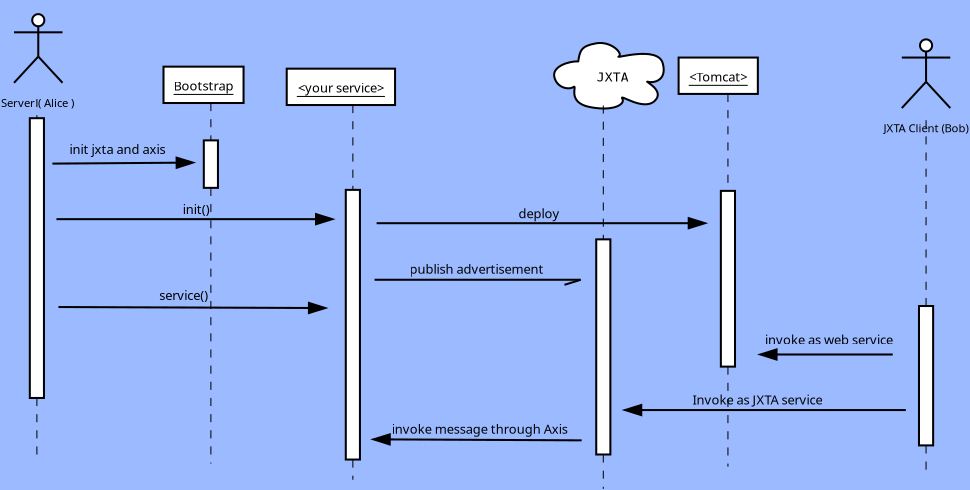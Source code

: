 <?xml version="1.0"?>
<dia:diagram xmlns:dia="http://www.lysator.liu.se/~alla/dia/">
  <dia:layer name="Background" visible="true">
    <dia:object type="UML - Lifeline" version="0" id="O0">
      <dia:attribute name="obj_pos">
        <dia:point val="9.382,8.552"/>
      </dia:attribute>
      <dia:attribute name="obj_bb">
        <dia:rectangle val="9.032,8.527;9.732,26.375"/>
      </dia:attribute>
      <dia:attribute name="conn_endpoints">
        <dia:point val="9.382,8.552"/>
        <dia:point val="9.382,26.35"/>
      </dia:attribute>
      <dia:attribute name="rtop">
        <dia:real val="0.95"/>
      </dia:attribute>
      <dia:attribute name="rbot">
        <dia:real val="14.8"/>
      </dia:attribute>
      <dia:attribute name="draw_focus">
        <dia:boolean val="true"/>
      </dia:attribute>
      <dia:attribute name="draw_cross">
        <dia:boolean val="false"/>
      </dia:attribute>
    </dia:object>
    <dia:object type="UML - Actor" version="0" id="O1">
      <dia:attribute name="obj_pos">
        <dia:point val="9.45,6.05"/>
      </dia:attribute>
      <dia:attribute name="obj_bb">
        <dia:rectangle val="6.989,3.7;11.911,9.181"/>
      </dia:attribute>
      <dia:attribute name="elem_corner">
        <dia:point val="8.2,3.75"/>
      </dia:attribute>
      <dia:attribute name="elem_width">
        <dia:real val="2.5"/>
      </dia:attribute>
      <dia:attribute name="elem_height">
        <dia:real val="4.6"/>
      </dia:attribute>
      <dia:attribute name="text">
        <dia:composite type="text">
          <dia:attribute name="string">
            <dia:string>#Server ( Alice )#</dia:string>
          </dia:attribute>
          <dia:attribute name="font">
            <dia:font name="Helvetica"/>
          </dia:attribute>
          <dia:attribute name="height">
            <dia:real val="0.7"/>
          </dia:attribute>
          <dia:attribute name="pos">
            <dia:point val="9.45,9.05"/>
          </dia:attribute>
          <dia:attribute name="color">
            <dia:color val="#000000"/>
          </dia:attribute>
          <dia:attribute name="alignment">
            <dia:enum val="1"/>
          </dia:attribute>
        </dia:composite>
      </dia:attribute>
    </dia:object>
    <dia:object type="UML - Actor" version="0" id="O2">
      <dia:attribute name="obj_pos">
        <dia:point val="53.4,7.3"/>
      </dia:attribute>
      <dia:attribute name="obj_bb">
        <dia:rectangle val="50.451,4.95;56.349,10.431"/>
      </dia:attribute>
      <dia:attribute name="elem_corner">
        <dia:point val="52.15,5"/>
      </dia:attribute>
      <dia:attribute name="elem_width">
        <dia:real val="2.5"/>
      </dia:attribute>
      <dia:attribute name="elem_height">
        <dia:real val="4.6"/>
      </dia:attribute>
      <dia:attribute name="text">
        <dia:composite type="text">
          <dia:attribute name="string">
            <dia:string>#JXTA Client (Bob)#</dia:string>
          </dia:attribute>
          <dia:attribute name="font">
            <dia:font name="Helvetica"/>
          </dia:attribute>
          <dia:attribute name="height">
            <dia:real val="0.7"/>
          </dia:attribute>
          <dia:attribute name="pos">
            <dia:point val="53.4,10.3"/>
          </dia:attribute>
          <dia:attribute name="color">
            <dia:color val="#000000"/>
          </dia:attribute>
          <dia:attribute name="alignment">
            <dia:enum val="1"/>
          </dia:attribute>
        </dia:composite>
      </dia:attribute>
    </dia:object>
    <dia:object type="Standard - Text" version="0" id="O3">
      <dia:attribute name="obj_pos">
        <dia:point val="26,26"/>
      </dia:attribute>
      <dia:attribute name="obj_bb">
        <dia:rectangle val="25.95,25.263;26,26.263"/>
      </dia:attribute>
      <dia:attribute name="text">
        <dia:composite type="text">
          <dia:attribute name="string">
            <dia:string>##</dia:string>
          </dia:attribute>
          <dia:attribute name="font">
            <dia:font name="Courier"/>
          </dia:attribute>
          <dia:attribute name="height">
            <dia:real val="1"/>
          </dia:attribute>
          <dia:attribute name="pos">
            <dia:point val="26,26"/>
          </dia:attribute>
          <dia:attribute name="color">
            <dia:color val="#000000"/>
          </dia:attribute>
          <dia:attribute name="alignment">
            <dia:enum val="1"/>
          </dia:attribute>
        </dia:composite>
      </dia:attribute>
    </dia:object>
    <dia:object type="Standard - Text" version="0" id="O4">
      <dia:attribute name="obj_pos">
        <dia:point val="14,26"/>
      </dia:attribute>
      <dia:attribute name="obj_bb">
        <dia:rectangle val="13.95,25.41;14,26.21"/>
      </dia:attribute>
      <dia:attribute name="text">
        <dia:composite type="text">
          <dia:attribute name="string">
            <dia:string>##</dia:string>
          </dia:attribute>
          <dia:attribute name="font">
            <dia:font name="Courier"/>
          </dia:attribute>
          <dia:attribute name="height">
            <dia:real val="0.8"/>
          </dia:attribute>
          <dia:attribute name="pos">
            <dia:point val="14,26"/>
          </dia:attribute>
          <dia:attribute name="color">
            <dia:color val="#000000"/>
          </dia:attribute>
          <dia:attribute name="alignment">
            <dia:enum val="1"/>
          </dia:attribute>
        </dia:composite>
      </dia:attribute>
    </dia:object>
    <dia:object type="UML - Lifeline" version="0" id="O5">
      <dia:attribute name="obj_pos">
        <dia:point val="53.4,9.6"/>
      </dia:attribute>
      <dia:attribute name="obj_bb">
        <dia:rectangle val="53.05,9.575;53.75,27.275"/>
      </dia:attribute>
      <dia:attribute name="conn_endpoints">
        <dia:point val="53.4,9.6"/>
        <dia:point val="53.4,27.25"/>
      </dia:attribute>
      <dia:attribute name="rtop">
        <dia:real val="9.2"/>
      </dia:attribute>
      <dia:attribute name="rbot">
        <dia:real val="16.1"/>
      </dia:attribute>
      <dia:attribute name="draw_focus">
        <dia:boolean val="true"/>
      </dia:attribute>
      <dia:attribute name="draw_cross">
        <dia:boolean val="false"/>
      </dia:attribute>
      <dia:connections>
        <dia:connection handle="0" to="O2" connection="6"/>
      </dia:connections>
    </dia:object>
    <dia:object type="UML - Objet" version="0" id="O6">
      <dia:attribute name="obj_pos">
        <dia:point val="15.65,6.95"/>
      </dia:attribute>
      <dia:attribute name="obj_bb">
        <dia:rectangle val="15.6,6.9;20.391,8.8"/>
      </dia:attribute>
      <dia:attribute name="elem_corner">
        <dia:point val="15.65,6.95"/>
      </dia:attribute>
      <dia:attribute name="elem_width">
        <dia:real val="4.691"/>
      </dia:attribute>
      <dia:attribute name="elem_height">
        <dia:real val="1.8"/>
      </dia:attribute>
      <dia:attribute name="text">
        <dia:composite type="text">
          <dia:attribute name="string">
            <dia:string>#Bootstrap#</dia:string>
          </dia:attribute>
          <dia:attribute name="font">
            <dia:font name="Helvetica"/>
          </dia:attribute>
          <dia:attribute name="height">
            <dia:real val="0.8"/>
          </dia:attribute>
          <dia:attribute name="pos">
            <dia:point val="17.995,8.1"/>
          </dia:attribute>
          <dia:attribute name="color">
            <dia:color val="#000000"/>
          </dia:attribute>
          <dia:attribute name="alignment">
            <dia:enum val="1"/>
          </dia:attribute>
        </dia:composite>
      </dia:attribute>
      <dia:attribute name="stereotype">
        <dia:string/>
      </dia:attribute>
      <dia:attribute name="exstate">
        <dia:string/>
      </dia:attribute>
      <dia:attribute name="attrib">
        <dia:composite type="text">
          <dia:attribute name="string">
            <dia:string>##</dia:string>
          </dia:attribute>
          <dia:attribute name="font">
            <dia:font name="Helvetica"/>
          </dia:attribute>
          <dia:attribute name="height">
            <dia:real val="0.8"/>
          </dia:attribute>
          <dia:attribute name="pos">
            <dia:point val="0,0"/>
          </dia:attribute>
          <dia:attribute name="color">
            <dia:color val="#000000"/>
          </dia:attribute>
          <dia:attribute name="alignment">
            <dia:enum val="0"/>
          </dia:attribute>
        </dia:composite>
      </dia:attribute>
      <dia:attribute name="is_active">
        <dia:boolean val="false"/>
      </dia:attribute>
      <dia:attribute name="show_attribs">
        <dia:boolean val="false"/>
      </dia:attribute>
      <dia:attribute name="multiple">
        <dia:boolean val="false"/>
      </dia:attribute>
    </dia:object>
    <dia:object type="UML - Lifeline" version="0" id="O7">
      <dia:attribute name="obj_pos">
        <dia:point val="17.995,8.75"/>
      </dia:attribute>
      <dia:attribute name="obj_bb">
        <dia:rectangle val="17.645,8.725;18.345,26.625"/>
      </dia:attribute>
      <dia:attribute name="conn_endpoints">
        <dia:point val="17.995,8.75"/>
        <dia:point val="17.995,26.6"/>
      </dia:attribute>
      <dia:attribute name="rtop">
        <dia:real val="1.85"/>
      </dia:attribute>
      <dia:attribute name="rbot">
        <dia:real val="4.2"/>
      </dia:attribute>
      <dia:attribute name="draw_focus">
        <dia:boolean val="true"/>
      </dia:attribute>
      <dia:attribute name="draw_cross">
        <dia:boolean val="false"/>
      </dia:attribute>
      <dia:connections>
        <dia:connection handle="0" to="O6" connection="6"/>
      </dia:connections>
    </dia:object>
    <dia:object type="UML - Message" version="0" id="O8">
      <dia:attribute name="obj_pos">
        <dia:point val="10.15,11.75"/>
      </dia:attribute>
      <dia:attribute name="obj_bb">
        <dia:rectangle val="10.1,10.625;17.2,12.1"/>
      </dia:attribute>
      <dia:attribute name="conn_endpoints">
        <dia:point val="10.15,11.75"/>
        <dia:point val="17.15,11.7"/>
      </dia:attribute>
      <dia:attribute name="text">
        <dia:string>#init jxta and axis#</dia:string>
      </dia:attribute>
      <dia:attribute name="text_pos">
        <dia:point val="13.375,11.275"/>
      </dia:attribute>
      <dia:attribute name="type">
        <dia:int val="0"/>
      </dia:attribute>
    </dia:object>
    <dia:object type="UML - Objet" version="0" id="O9">
      <dia:attribute name="obj_pos">
        <dia:point val="21.75,7.05"/>
      </dia:attribute>
      <dia:attribute name="obj_bb">
        <dia:rectangle val="21.7,7;28.349,8.9"/>
      </dia:attribute>
      <dia:attribute name="elem_corner">
        <dia:point val="21.75,7.05"/>
      </dia:attribute>
      <dia:attribute name="elem_width">
        <dia:real val="6.549"/>
      </dia:attribute>
      <dia:attribute name="elem_height">
        <dia:real val="1.8"/>
      </dia:attribute>
      <dia:attribute name="text">
        <dia:composite type="text">
          <dia:attribute name="string">
            <dia:string>#&lt;your service&gt;#</dia:string>
          </dia:attribute>
          <dia:attribute name="font">
            <dia:font name="Helvetica"/>
          </dia:attribute>
          <dia:attribute name="height">
            <dia:real val="0.8"/>
          </dia:attribute>
          <dia:attribute name="pos">
            <dia:point val="25.024,8.2"/>
          </dia:attribute>
          <dia:attribute name="color">
            <dia:color val="#000000"/>
          </dia:attribute>
          <dia:attribute name="alignment">
            <dia:enum val="1"/>
          </dia:attribute>
        </dia:composite>
      </dia:attribute>
      <dia:attribute name="stereotype">
        <dia:string/>
      </dia:attribute>
      <dia:attribute name="exstate">
        <dia:string/>
      </dia:attribute>
      <dia:attribute name="attrib">
        <dia:composite type="text">
          <dia:attribute name="string">
            <dia:string>##</dia:string>
          </dia:attribute>
          <dia:attribute name="font">
            <dia:font name="Helvetica"/>
          </dia:attribute>
          <dia:attribute name="height">
            <dia:real val="0.8"/>
          </dia:attribute>
          <dia:attribute name="pos">
            <dia:point val="0,0"/>
          </dia:attribute>
          <dia:attribute name="color">
            <dia:color val="#000000"/>
          </dia:attribute>
          <dia:attribute name="alignment">
            <dia:enum val="0"/>
          </dia:attribute>
        </dia:composite>
      </dia:attribute>
      <dia:attribute name="is_active">
        <dia:boolean val="false"/>
      </dia:attribute>
      <dia:attribute name="show_attribs">
        <dia:boolean val="false"/>
      </dia:attribute>
      <dia:attribute name="multiple">
        <dia:boolean val="false"/>
      </dia:attribute>
    </dia:object>
    <dia:object type="Network - Cloud" version="0" id="O10">
      <dia:attribute name="obj_pos">
        <dia:point val="34.986,5.778"/>
      </dia:attribute>
      <dia:attribute name="obj_bb">
        <dia:rectangle val="34.462,5.254;40.938,9.546"/>
      </dia:attribute>
      <dia:attribute name="elem_corner">
        <dia:point val="34.986,5.778"/>
      </dia:attribute>
      <dia:attribute name="elem_width">
        <dia:real val="5.427"/>
      </dia:attribute>
      <dia:attribute name="elem_height">
        <dia:real val="3.245"/>
      </dia:attribute>
      <dia:attribute name="show_background">
        <dia:boolean val="true"/>
      </dia:attribute>
      <dia:attribute name="flip_horizontal">
        <dia:boolean val="false"/>
      </dia:attribute>
      <dia:attribute name="flip_vertical">
        <dia:boolean val="false"/>
      </dia:attribute>
      <dia:attribute name="padding">
        <dia:real val="0.354"/>
      </dia:attribute>
      <dia:attribute name="text">
        <dia:composite type="text">
          <dia:attribute name="string">
            <dia:string>#JXTA#</dia:string>
          </dia:attribute>
          <dia:attribute name="font">
            <dia:font name="Courier"/>
          </dia:attribute>
          <dia:attribute name="height">
            <dia:real val="0.8"/>
          </dia:attribute>
          <dia:attribute name="pos">
            <dia:point val="37.846,7.647"/>
          </dia:attribute>
          <dia:attribute name="color">
            <dia:color val="#000000"/>
          </dia:attribute>
          <dia:attribute name="alignment">
            <dia:enum val="1"/>
          </dia:attribute>
        </dia:composite>
      </dia:attribute>
    </dia:object>
    <dia:object type="UML - Lifeline" version="0" id="O11">
      <dia:attribute name="obj_pos">
        <dia:point val="25.024,8.85"/>
      </dia:attribute>
      <dia:attribute name="obj_bb">
        <dia:rectangle val="24.674,8.825;25.375,27.425"/>
      </dia:attribute>
      <dia:attribute name="conn_endpoints">
        <dia:point val="25.024,8.85"/>
        <dia:point val="25.024,27.4"/>
      </dia:attribute>
      <dia:attribute name="rtop">
        <dia:real val="4.2"/>
      </dia:attribute>
      <dia:attribute name="rbot">
        <dia:real val="17.55"/>
      </dia:attribute>
      <dia:attribute name="draw_focus">
        <dia:boolean val="true"/>
      </dia:attribute>
      <dia:attribute name="draw_cross">
        <dia:boolean val="false"/>
      </dia:attribute>
      <dia:connections>
        <dia:connection handle="0" to="O9" connection="6"/>
      </dia:connections>
    </dia:object>
    <dia:object type="UML - Objet" version="0" id="O12">
      <dia:attribute name="obj_pos">
        <dia:point val="41.15,6.5"/>
      </dia:attribute>
      <dia:attribute name="obj_bb">
        <dia:rectangle val="41.1,6.45;46.084,8.35"/>
      </dia:attribute>
      <dia:attribute name="elem_corner">
        <dia:point val="41.15,6.5"/>
      </dia:attribute>
      <dia:attribute name="elem_width">
        <dia:real val="4.884"/>
      </dia:attribute>
      <dia:attribute name="elem_height">
        <dia:real val="1.8"/>
      </dia:attribute>
      <dia:attribute name="text">
        <dia:composite type="text">
          <dia:attribute name="string">
            <dia:string>#&lt;Tomcat&gt;#</dia:string>
          </dia:attribute>
          <dia:attribute name="font">
            <dia:font name="Helvetica"/>
          </dia:attribute>
          <dia:attribute name="height">
            <dia:real val="0.8"/>
          </dia:attribute>
          <dia:attribute name="pos">
            <dia:point val="43.592,7.65"/>
          </dia:attribute>
          <dia:attribute name="color">
            <dia:color val="#000000"/>
          </dia:attribute>
          <dia:attribute name="alignment">
            <dia:enum val="1"/>
          </dia:attribute>
        </dia:composite>
      </dia:attribute>
      <dia:attribute name="stereotype">
        <dia:string/>
      </dia:attribute>
      <dia:attribute name="exstate">
        <dia:string/>
      </dia:attribute>
      <dia:attribute name="attrib">
        <dia:composite type="text">
          <dia:attribute name="string">
            <dia:string>##</dia:string>
          </dia:attribute>
          <dia:attribute name="font">
            <dia:font name="Helvetica"/>
          </dia:attribute>
          <dia:attribute name="height">
            <dia:real val="0.8"/>
          </dia:attribute>
          <dia:attribute name="pos">
            <dia:point val="0,0"/>
          </dia:attribute>
          <dia:attribute name="color">
            <dia:color val="#000000"/>
          </dia:attribute>
          <dia:attribute name="alignment">
            <dia:enum val="0"/>
          </dia:attribute>
        </dia:composite>
      </dia:attribute>
      <dia:attribute name="is_active">
        <dia:boolean val="false"/>
      </dia:attribute>
      <dia:attribute name="show_attribs">
        <dia:boolean val="false"/>
      </dia:attribute>
      <dia:attribute name="multiple">
        <dia:boolean val="false"/>
      </dia:attribute>
    </dia:object>
    <dia:object type="UML - Message" version="0" id="O13">
      <dia:attribute name="obj_pos">
        <dia:point val="10.35,14.5"/>
      </dia:attribute>
      <dia:attribute name="obj_bb">
        <dia:rectangle val="10.3,13.6;24.1,14.9"/>
      </dia:attribute>
      <dia:attribute name="conn_endpoints">
        <dia:point val="10.35,14.5"/>
        <dia:point val="24.05,14.5"/>
      </dia:attribute>
      <dia:attribute name="text">
        <dia:string>#init()#</dia:string>
      </dia:attribute>
      <dia:attribute name="text_pos">
        <dia:point val="17.275,14.25"/>
      </dia:attribute>
      <dia:attribute name="type">
        <dia:int val="0"/>
      </dia:attribute>
    </dia:object>
    <dia:object type="UML - Lifeline" version="0" id="O14">
      <dia:attribute name="obj_pos">
        <dia:point val="37.422,8.874"/>
      </dia:attribute>
      <dia:attribute name="obj_bb">
        <dia:rectangle val="37.072,8.849;37.772,27.875"/>
      </dia:attribute>
      <dia:attribute name="conn_endpoints">
        <dia:point val="37.422,8.874"/>
        <dia:point val="37.422,27.85"/>
      </dia:attribute>
      <dia:attribute name="rtop">
        <dia:real val="6.626"/>
      </dia:attribute>
      <dia:attribute name="rbot">
        <dia:real val="17.276"/>
      </dia:attribute>
      <dia:attribute name="draw_focus">
        <dia:boolean val="true"/>
      </dia:attribute>
      <dia:attribute name="draw_cross">
        <dia:boolean val="false"/>
      </dia:attribute>
      <dia:connections>
        <dia:connection handle="0" to="O10" connection="1"/>
      </dia:connections>
    </dia:object>
    <dia:object type="UML - Message" version="0" id="O15">
      <dia:attribute name="obj_pos">
        <dia:point val="26.1,17.5"/>
      </dia:attribute>
      <dia:attribute name="obj_bb">
        <dia:rectangle val="26.05,16.55;36.35,17.9"/>
      </dia:attribute>
      <dia:attribute name="conn_endpoints">
        <dia:point val="26.1,17.5"/>
        <dia:point val="36.3,17.5"/>
      </dia:attribute>
      <dia:attribute name="text">
        <dia:string>#publish advertisement#</dia:string>
      </dia:attribute>
      <dia:attribute name="text_pos">
        <dia:point val="31.15,17.2"/>
      </dia:attribute>
      <dia:attribute name="type">
        <dia:int val="5"/>
      </dia:attribute>
    </dia:object>
    <dia:object type="UML - Lifeline" version="0" id="O16">
      <dia:attribute name="obj_pos">
        <dia:point val="43.592,8.3"/>
      </dia:attribute>
      <dia:attribute name="obj_bb">
        <dia:rectangle val="43.242,8.275;43.942,26.775"/>
      </dia:attribute>
      <dia:attribute name="conn_endpoints">
        <dia:point val="43.592,8.3"/>
        <dia:point val="43.592,26.75"/>
      </dia:attribute>
      <dia:attribute name="rtop">
        <dia:real val="4.8"/>
      </dia:attribute>
      <dia:attribute name="rbot">
        <dia:real val="13.5"/>
      </dia:attribute>
      <dia:attribute name="draw_focus">
        <dia:boolean val="true"/>
      </dia:attribute>
      <dia:attribute name="draw_cross">
        <dia:boolean val="false"/>
      </dia:attribute>
      <dia:connections>
        <dia:connection handle="0" to="O12" connection="6"/>
      </dia:connections>
    </dia:object>
    <dia:object type="UML - Message" version="0" id="O17">
      <dia:attribute name="obj_pos">
        <dia:point val="26.2,14.7"/>
      </dia:attribute>
      <dia:attribute name="obj_bb">
        <dia:rectangle val="26.15,13.8;42.55,15.1"/>
      </dia:attribute>
      <dia:attribute name="conn_endpoints">
        <dia:point val="26.2,14.7"/>
        <dia:point val="42.5,14.7"/>
      </dia:attribute>
      <dia:attribute name="text">
        <dia:string>#deploy#</dia:string>
      </dia:attribute>
      <dia:attribute name="text_pos">
        <dia:point val="34.242,14.45"/>
      </dia:attribute>
      <dia:attribute name="type">
        <dia:int val="0"/>
      </dia:attribute>
    </dia:object>
    <dia:object type="UML - Message" version="0" id="O18">
      <dia:attribute name="obj_pos">
        <dia:point val="51.75,21.2"/>
      </dia:attribute>
      <dia:attribute name="obj_bb">
        <dia:rectangle val="44.513,20.05;52.688,21.6"/>
      </dia:attribute>
      <dia:attribute name="conn_endpoints">
        <dia:point val="51.75,21.2"/>
        <dia:point val="45.15,21.2"/>
      </dia:attribute>
      <dia:attribute name="text">
        <dia:string>#invoke as web service#</dia:string>
      </dia:attribute>
      <dia:attribute name="text_pos">
        <dia:point val="48.6,20.7"/>
      </dia:attribute>
      <dia:attribute name="type">
        <dia:int val="0"/>
      </dia:attribute>
    </dia:object>
    <dia:object type="UML - Message" version="0" id="O19">
      <dia:attribute name="obj_pos">
        <dia:point val="10.45,18.85"/>
      </dia:attribute>
      <dia:attribute name="obj_bb">
        <dia:rectangle val="10.4,17.85;23.75,19.3"/>
      </dia:attribute>
      <dia:attribute name="conn_endpoints">
        <dia:point val="10.45,18.85"/>
        <dia:point val="23.7,18.9"/>
      </dia:attribute>
      <dia:attribute name="text">
        <dia:string>#service()#</dia:string>
      </dia:attribute>
      <dia:attribute name="text_pos">
        <dia:point val="16.65,18.5"/>
      </dia:attribute>
      <dia:attribute name="type">
        <dia:int val="0"/>
      </dia:attribute>
    </dia:object>
    <dia:object type="UML - Message" version="0" id="O20">
      <dia:attribute name="obj_pos">
        <dia:point val="52.4,23.95"/>
      </dia:attribute>
      <dia:attribute name="obj_bb">
        <dia:rectangle val="38.4,23.025;52.45,24.35"/>
      </dia:attribute>
      <dia:attribute name="conn_endpoints">
        <dia:point val="52.4,23.95"/>
        <dia:point val="38.45,23.95"/>
      </dia:attribute>
      <dia:attribute name="text">
        <dia:string>#Invoke as JXTA service#</dia:string>
      </dia:attribute>
      <dia:attribute name="text_pos">
        <dia:point val="45.05,23.675"/>
      </dia:attribute>
      <dia:attribute name="type">
        <dia:int val="0"/>
      </dia:attribute>
    </dia:object>
    <dia:object type="UML - Message" version="0" id="O21">
      <dia:attribute name="obj_pos">
        <dia:point val="36.35,25.45"/>
      </dia:attribute>
      <dia:attribute name="obj_bb">
        <dia:rectangle val="25.871,24.475;36.729,25.8"/>
      </dia:attribute>
      <dia:attribute name="conn_endpoints">
        <dia:point val="36.35,25.45"/>
        <dia:point val="26,25.4"/>
      </dia:attribute>
      <dia:attribute name="text">
        <dia:string>#invoke message through Axis#</dia:string>
      </dia:attribute>
      <dia:attribute name="text_pos">
        <dia:point val="31.3,25.125"/>
      </dia:attribute>
      <dia:attribute name="type">
        <dia:int val="0"/>
      </dia:attribute>
    </dia:object>
  </dia:layer>
</dia:diagram>

